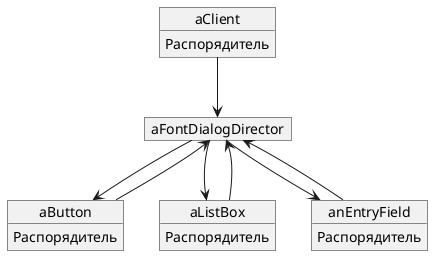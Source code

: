 @startuml
hide empty members

object aClient {
  Распорядитель
}

object aButton {
  Распорядитель
}

object aFontDialogDirector {
}

object aListBox {
  Распорядитель
}

object anEntryField {
  Распорядитель
}

aClient --> aFontDialogDirector
aListBox --> aFontDialogDirector
aFontDialogDirector --> aListBox
aFontDialogDirector --> aButton
aButton --> aFontDialogDirector
aFontDialogDirector --> anEntryField
anEntryField --> aFontDialogDirector
@enduml
